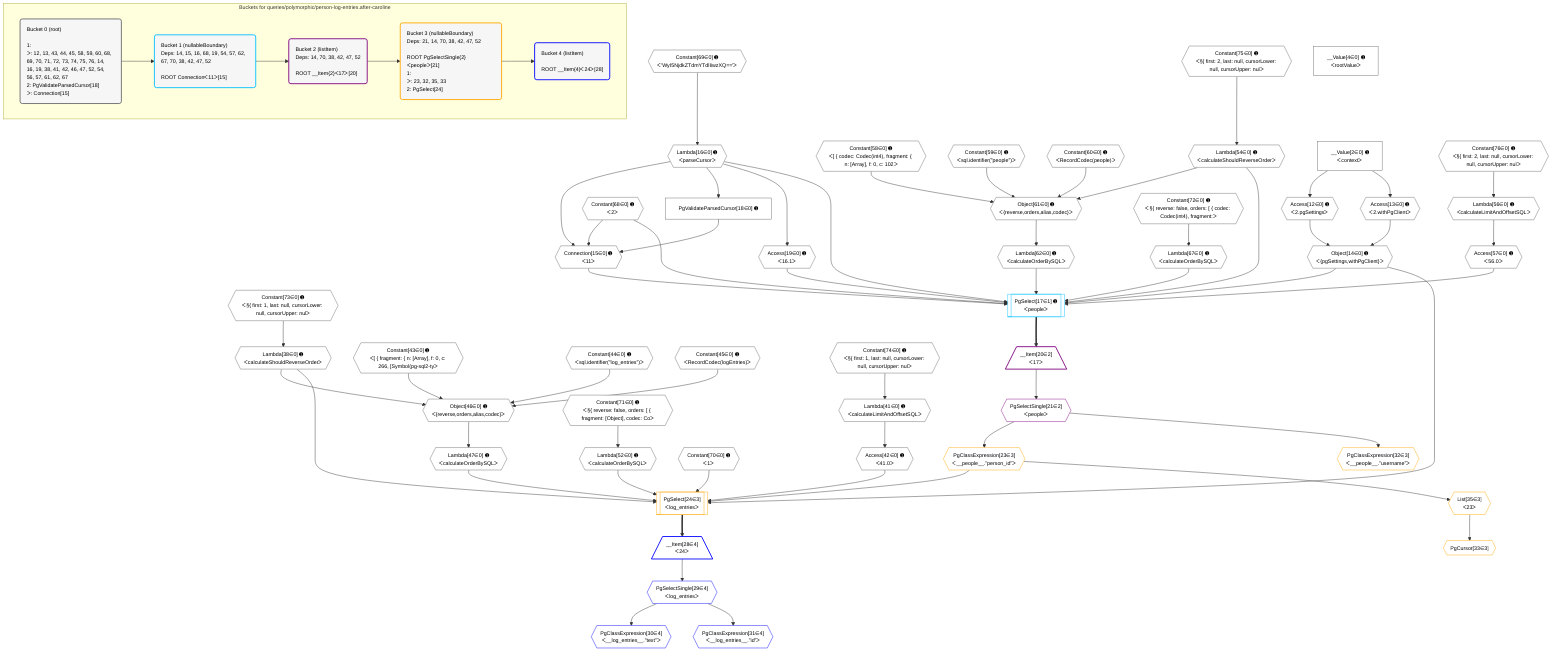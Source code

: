 %%{init: {'themeVariables': { 'fontSize': '12px'}}}%%
graph TD
    classDef path fill:#eee,stroke:#000,color:#000
    classDef plan fill:#fff,stroke-width:1px,color:#000
    classDef itemplan fill:#fff,stroke-width:2px,color:#000
    classDef unbatchedplan fill:#dff,stroke-width:1px,color:#000
    classDef sideeffectplan fill:#fcc,stroke-width:2px,color:#000
    classDef bucket fill:#f6f6f6,color:#000,stroke-width:2px,text-align:left


    %% plan dependencies
    Object46{{"Object[46∈0] ➊<br />ᐸ{reverse,orders,alias,codec}ᐳ"}}:::plan
    Lambda38{{"Lambda[38∈0] ➊<br />ᐸcalculateShouldReverseOrderᐳ"}}:::plan
    Constant43{{"Constant[43∈0] ➊<br />ᐸ[ { fragment: { n: [Array], f: 0, c: 266, [Symbol(pg-sql2-tyᐳ"}}:::plan
    Constant44{{"Constant[44∈0] ➊<br />ᐸsql.identifier(”log_entries”)ᐳ"}}:::plan
    Constant45{{"Constant[45∈0] ➊<br />ᐸRecordCodec(logEntries)ᐳ"}}:::plan
    Lambda38 & Constant43 & Constant44 & Constant45 --> Object46
    Object61{{"Object[61∈0] ➊<br />ᐸ{reverse,orders,alias,codec}ᐳ"}}:::plan
    Lambda54{{"Lambda[54∈0] ➊<br />ᐸcalculateShouldReverseOrderᐳ"}}:::plan
    Constant58{{"Constant[58∈0] ➊<br />ᐸ[ { codec: Codec(int4), fragment: { n: [Array], f: 0, c: 102ᐳ"}}:::plan
    Constant59{{"Constant[59∈0] ➊<br />ᐸsql.identifier(”people”)ᐳ"}}:::plan
    Constant60{{"Constant[60∈0] ➊<br />ᐸRecordCodec(people)ᐳ"}}:::plan
    Lambda54 & Constant58 & Constant59 & Constant60 --> Object61
    Connection15{{"Connection[15∈0] ➊<br />ᐸ11ᐳ"}}:::plan
    Constant68{{"Constant[68∈0] ➊<br />ᐸ2ᐳ"}}:::plan
    Lambda16{{"Lambda[16∈0] ➊<br />ᐸparseCursorᐳ"}}:::plan
    PgValidateParsedCursor18["PgValidateParsedCursor[18∈0] ➊"]:::plan
    Constant68 & Lambda16 & PgValidateParsedCursor18 --> Connection15
    Object14{{"Object[14∈0] ➊<br />ᐸ{pgSettings,withPgClient}ᐳ"}}:::plan
    Access12{{"Access[12∈0] ➊<br />ᐸ2.pgSettingsᐳ"}}:::plan
    Access13{{"Access[13∈0] ➊<br />ᐸ2.withPgClientᐳ"}}:::plan
    Access12 & Access13 --> Object14
    __Value2["__Value[2∈0] ➊<br />ᐸcontextᐳ"]:::plan
    __Value2 --> Access12
    __Value2 --> Access13
    Constant69{{"Constant[69∈0] ➊<br />ᐸ'WyI5NjdkZTdmYTdlIiwzXQ=='ᐳ"}}:::plan
    Constant69 --> Lambda16
    Lambda16 --> PgValidateParsedCursor18
    Access19{{"Access[19∈0] ➊<br />ᐸ16.1ᐳ"}}:::plan
    Lambda16 --> Access19
    Constant73{{"Constant[73∈0] ➊<br />ᐸ§{ first: 1, last: null, cursorLower: null, cursorUpper: nulᐳ"}}:::plan
    Constant73 --> Lambda38
    Lambda41{{"Lambda[41∈0] ➊<br />ᐸcalculateLimitAndOffsetSQLᐳ"}}:::plan
    Constant74{{"Constant[74∈0] ➊<br />ᐸ§{ first: 1, last: null, cursorLower: null, cursorUpper: nulᐳ"}}:::plan
    Constant74 --> Lambda41
    Access42{{"Access[42∈0] ➊<br />ᐸ41.0ᐳ"}}:::plan
    Lambda41 --> Access42
    Lambda47{{"Lambda[47∈0] ➊<br />ᐸcalculateOrderBySQLᐳ"}}:::plan
    Object46 --> Lambda47
    Lambda52{{"Lambda[52∈0] ➊<br />ᐸcalculateOrderBySQLᐳ"}}:::plan
    Constant71{{"Constant[71∈0] ➊<br />ᐸ§{ reverse: false, orders: [ { fragment: [Object], codec: Coᐳ"}}:::plan
    Constant71 --> Lambda52
    Constant75{{"Constant[75∈0] ➊<br />ᐸ§{ first: 2, last: null, cursorLower: null, cursorUpper: nulᐳ"}}:::plan
    Constant75 --> Lambda54
    Lambda56{{"Lambda[56∈0] ➊<br />ᐸcalculateLimitAndOffsetSQLᐳ"}}:::plan
    Constant76{{"Constant[76∈0] ➊<br />ᐸ§{ first: 2, last: null, cursorLower: null, cursorUpper: nulᐳ"}}:::plan
    Constant76 --> Lambda56
    Access57{{"Access[57∈0] ➊<br />ᐸ56.0ᐳ"}}:::plan
    Lambda56 --> Access57
    Lambda62{{"Lambda[62∈0] ➊<br />ᐸcalculateOrderBySQLᐳ"}}:::plan
    Object61 --> Lambda62
    Lambda67{{"Lambda[67∈0] ➊<br />ᐸcalculateOrderBySQLᐳ"}}:::plan
    Constant72{{"Constant[72∈0] ➊<br />ᐸ§{ reverse: false, orders: [ { codec: Codec(int4), fragment:ᐳ"}}:::plan
    Constant72 --> Lambda67
    __Value4["__Value[4∈0] ➊<br />ᐸrootValueᐳ"]:::plan
    Constant70{{"Constant[70∈0] ➊<br />ᐸ1ᐳ"}}:::plan
    PgSelect17[["PgSelect[17∈1] ➊<br />ᐸpeopleᐳ"]]:::plan
    Object14 & Connection15 & Lambda16 & Constant68 & Access19 & Lambda54 & Access57 & Lambda62 & Lambda67 --> PgSelect17
    __Item20[/"__Item[20∈2]<br />ᐸ17ᐳ"\]:::itemplan
    PgSelect17 ==> __Item20
    PgSelectSingle21{{"PgSelectSingle[21∈2]<br />ᐸpeopleᐳ"}}:::plan
    __Item20 --> PgSelectSingle21
    PgSelect24[["PgSelect[24∈3]<br />ᐸlog_entriesᐳ"]]:::plan
    PgClassExpression23{{"PgClassExpression[23∈3]<br />ᐸ__people__.”person_id”ᐳ"}}:::plan
    Object14 & PgClassExpression23 & Constant70 & Lambda38 & Access42 & Lambda47 & Lambda52 --> PgSelect24
    PgSelectSingle21 --> PgClassExpression23
    PgClassExpression32{{"PgClassExpression[32∈3]<br />ᐸ__people__.”username”ᐳ"}}:::plan
    PgSelectSingle21 --> PgClassExpression32
    PgCursor33{{"PgCursor[33∈3]"}}:::plan
    List35{{"List[35∈3]<br />ᐸ23ᐳ"}}:::plan
    List35 --> PgCursor33
    PgClassExpression23 --> List35
    __Item28[/"__Item[28∈4]<br />ᐸ24ᐳ"\]:::itemplan
    PgSelect24 ==> __Item28
    PgSelectSingle29{{"PgSelectSingle[29∈4]<br />ᐸlog_entriesᐳ"}}:::plan
    __Item28 --> PgSelectSingle29
    PgClassExpression30{{"PgClassExpression[30∈4]<br />ᐸ__log_entries__.”text”ᐳ"}}:::plan
    PgSelectSingle29 --> PgClassExpression30
    PgClassExpression31{{"PgClassExpression[31∈4]<br />ᐸ__log_entries__.”id”ᐳ"}}:::plan
    PgSelectSingle29 --> PgClassExpression31

    %% define steps

    subgraph "Buckets for queries/polymorphic/person-log-entries.after-caroline"
    Bucket0("Bucket 0 (root)<br /><br />1: <br />ᐳ: 12, 13, 43, 44, 45, 58, 59, 60, 68, 69, 70, 71, 72, 73, 74, 75, 76, 14, 16, 19, 38, 41, 42, 46, 47, 52, 54, 56, 57, 61, 62, 67<br />2: PgValidateParsedCursor[18]<br />ᐳ: Connection[15]"):::bucket
    classDef bucket0 stroke:#696969
    class Bucket0,__Value2,__Value4,Access12,Access13,Object14,Connection15,Lambda16,PgValidateParsedCursor18,Access19,Lambda38,Lambda41,Access42,Constant43,Constant44,Constant45,Object46,Lambda47,Lambda52,Lambda54,Lambda56,Access57,Constant58,Constant59,Constant60,Object61,Lambda62,Lambda67,Constant68,Constant69,Constant70,Constant71,Constant72,Constant73,Constant74,Constant75,Constant76 bucket0
    Bucket1("Bucket 1 (nullableBoundary)<br />Deps: 14, 15, 16, 68, 19, 54, 57, 62, 67, 70, 38, 42, 47, 52<br /><br />ROOT Connectionᐸ11ᐳ[15]"):::bucket
    classDef bucket1 stroke:#00bfff
    class Bucket1,PgSelect17 bucket1
    Bucket2("Bucket 2 (listItem)<br />Deps: 14, 70, 38, 42, 47, 52<br /><br />ROOT __Item{2}ᐸ17ᐳ[20]"):::bucket
    classDef bucket2 stroke:#7f007f
    class Bucket2,__Item20,PgSelectSingle21 bucket2
    Bucket3("Bucket 3 (nullableBoundary)<br />Deps: 21, 14, 70, 38, 42, 47, 52<br /><br />ROOT PgSelectSingle{2}ᐸpeopleᐳ[21]<br />1: <br />ᐳ: 23, 32, 35, 33<br />2: PgSelect[24]"):::bucket
    classDef bucket3 stroke:#ffa500
    class Bucket3,PgClassExpression23,PgSelect24,PgClassExpression32,PgCursor33,List35 bucket3
    Bucket4("Bucket 4 (listItem)<br /><br />ROOT __Item{4}ᐸ24ᐳ[28]"):::bucket
    classDef bucket4 stroke:#0000ff
    class Bucket4,__Item28,PgSelectSingle29,PgClassExpression30,PgClassExpression31 bucket4
    Bucket0 --> Bucket1
    Bucket1 --> Bucket2
    Bucket2 --> Bucket3
    Bucket3 --> Bucket4
    end